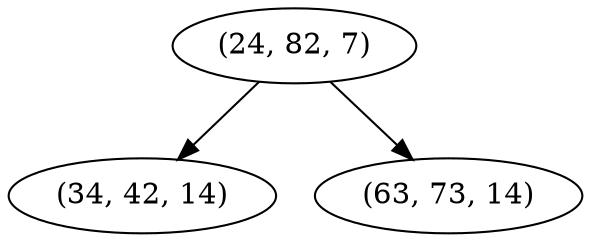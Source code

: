 digraph tree {
    "(24, 82, 7)";
    "(34, 42, 14)";
    "(63, 73, 14)";
    "(24, 82, 7)" -> "(34, 42, 14)";
    "(24, 82, 7)" -> "(63, 73, 14)";
}
